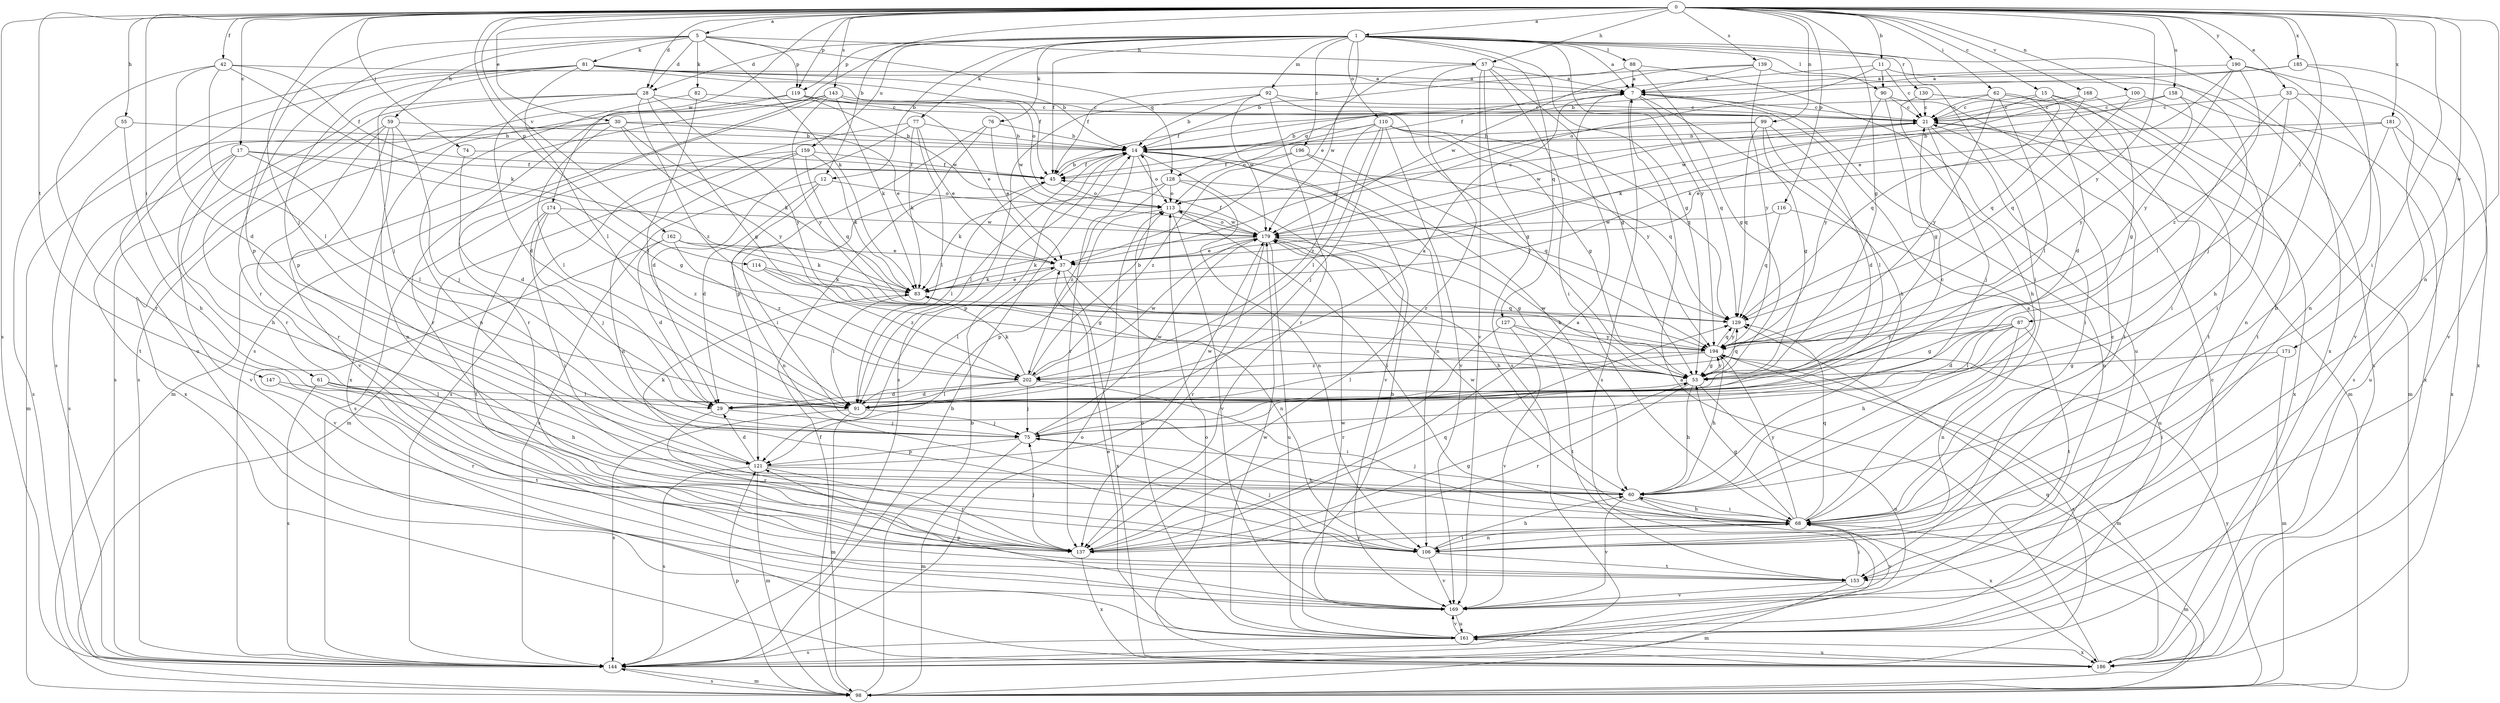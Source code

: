 strict digraph  {
0;
1;
5;
7;
11;
12;
14;
15;
17;
21;
28;
29;
30;
33;
37;
42;
45;
53;
55;
57;
59;
60;
61;
62;
68;
74;
75;
76;
77;
81;
82;
83;
87;
88;
90;
91;
92;
98;
99;
100;
106;
110;
113;
114;
116;
119;
121;
127;
128;
129;
130;
137;
139;
143;
144;
147;
153;
158;
159;
161;
162;
168;
169;
171;
174;
179;
181;
185;
186;
190;
194;
196;
202;
0 -> 1  [label=a];
0 -> 5  [label=a];
0 -> 11  [label=b];
0 -> 12  [label=b];
0 -> 15  [label=c];
0 -> 17  [label=c];
0 -> 28  [label=d];
0 -> 30  [label=e];
0 -> 33  [label=e];
0 -> 42  [label=f];
0 -> 53  [label=g];
0 -> 55  [label=h];
0 -> 57  [label=h];
0 -> 61  [label=i];
0 -> 62  [label=i];
0 -> 68  [label=i];
0 -> 74  [label=j];
0 -> 75  [label=j];
0 -> 87  [label=l];
0 -> 99  [label=n];
0 -> 100  [label=n];
0 -> 106  [label=n];
0 -> 114  [label=p];
0 -> 116  [label=p];
0 -> 119  [label=p];
0 -> 139  [label=s];
0 -> 143  [label=s];
0 -> 144  [label=s];
0 -> 147  [label=t];
0 -> 158  [label=u];
0 -> 162  [label=v];
0 -> 168  [label=v];
0 -> 171  [label=w];
0 -> 174  [label=w];
0 -> 181  [label=x];
0 -> 185  [label=x];
0 -> 190  [label=y];
0 -> 194  [label=y];
1 -> 7  [label=a];
1 -> 12  [label=b];
1 -> 28  [label=d];
1 -> 37  [label=e];
1 -> 45  [label=f];
1 -> 53  [label=g];
1 -> 68  [label=i];
1 -> 76  [label=k];
1 -> 77  [label=k];
1 -> 88  [label=l];
1 -> 90  [label=l];
1 -> 92  [label=m];
1 -> 110  [label=o];
1 -> 119  [label=p];
1 -> 127  [label=q];
1 -> 130  [label=r];
1 -> 144  [label=s];
1 -> 159  [label=u];
1 -> 186  [label=x];
1 -> 194  [label=y];
1 -> 196  [label=z];
5 -> 28  [label=d];
5 -> 57  [label=h];
5 -> 59  [label=h];
5 -> 81  [label=k];
5 -> 82  [label=k];
5 -> 83  [label=k];
5 -> 119  [label=p];
5 -> 121  [label=p];
5 -> 128  [label=q];
5 -> 137  [label=r];
7 -> 21  [label=c];
7 -> 60  [label=h];
7 -> 128  [label=q];
7 -> 129  [label=q];
7 -> 144  [label=s];
7 -> 161  [label=u];
11 -> 21  [label=c];
11 -> 45  [label=f];
11 -> 75  [label=j];
11 -> 90  [label=l];
11 -> 113  [label=o];
12 -> 29  [label=d];
12 -> 106  [label=n];
12 -> 113  [label=o];
12 -> 144  [label=s];
14 -> 45  [label=f];
14 -> 91  [label=l];
14 -> 106  [label=n];
14 -> 113  [label=o];
14 -> 121  [label=p];
14 -> 129  [label=q];
14 -> 137  [label=r];
14 -> 169  [label=v];
15 -> 21  [label=c];
15 -> 53  [label=g];
15 -> 129  [label=q];
15 -> 153  [label=t];
15 -> 179  [label=w];
17 -> 45  [label=f];
17 -> 53  [label=g];
17 -> 60  [label=h];
17 -> 91  [label=l];
17 -> 144  [label=s];
17 -> 169  [label=v];
21 -> 14  [label=b];
21 -> 68  [label=i];
21 -> 75  [label=j];
21 -> 179  [label=w];
21 -> 186  [label=x];
28 -> 21  [label=c];
28 -> 29  [label=d];
28 -> 53  [label=g];
28 -> 137  [label=r];
28 -> 144  [label=s];
28 -> 194  [label=y];
28 -> 202  [label=z];
29 -> 75  [label=j];
29 -> 137  [label=r];
30 -> 14  [label=b];
30 -> 37  [label=e];
30 -> 83  [label=k];
30 -> 91  [label=l];
30 -> 98  [label=m];
30 -> 153  [label=t];
30 -> 194  [label=y];
33 -> 21  [label=c];
33 -> 60  [label=h];
33 -> 91  [label=l];
33 -> 106  [label=n];
33 -> 144  [label=s];
37 -> 83  [label=k];
37 -> 91  [label=l];
37 -> 106  [label=n];
37 -> 186  [label=x];
42 -> 7  [label=a];
42 -> 29  [label=d];
42 -> 45  [label=f];
42 -> 83  [label=k];
42 -> 91  [label=l];
42 -> 137  [label=r];
45 -> 14  [label=b];
45 -> 91  [label=l];
45 -> 113  [label=o];
53 -> 29  [label=d];
53 -> 60  [label=h];
53 -> 129  [label=q];
53 -> 137  [label=r];
53 -> 161  [label=u];
53 -> 179  [label=w];
53 -> 194  [label=y];
55 -> 14  [label=b];
55 -> 60  [label=h];
55 -> 144  [label=s];
57 -> 7  [label=a];
57 -> 53  [label=g];
57 -> 68  [label=i];
57 -> 137  [label=r];
57 -> 144  [label=s];
57 -> 169  [label=v];
57 -> 179  [label=w];
59 -> 14  [label=b];
59 -> 75  [label=j];
59 -> 106  [label=n];
59 -> 137  [label=r];
59 -> 169  [label=v];
59 -> 186  [label=x];
60 -> 68  [label=i];
60 -> 75  [label=j];
60 -> 169  [label=v];
60 -> 186  [label=x];
61 -> 60  [label=h];
61 -> 91  [label=l];
61 -> 144  [label=s];
61 -> 153  [label=t];
62 -> 21  [label=c];
62 -> 29  [label=d];
62 -> 45  [label=f];
62 -> 68  [label=i];
62 -> 91  [label=l];
62 -> 153  [label=t];
62 -> 194  [label=y];
68 -> 7  [label=a];
68 -> 53  [label=g];
68 -> 60  [label=h];
68 -> 98  [label=m];
68 -> 106  [label=n];
68 -> 129  [label=q];
68 -> 137  [label=r];
68 -> 169  [label=v];
68 -> 179  [label=w];
68 -> 194  [label=y];
74 -> 29  [label=d];
74 -> 45  [label=f];
75 -> 21  [label=c];
75 -> 98  [label=m];
75 -> 121  [label=p];
75 -> 179  [label=w];
76 -> 14  [label=b];
76 -> 37  [label=e];
76 -> 68  [label=i];
76 -> 121  [label=p];
77 -> 14  [label=b];
77 -> 29  [label=d];
77 -> 37  [label=e];
77 -> 83  [label=k];
77 -> 91  [label=l];
77 -> 144  [label=s];
81 -> 7  [label=a];
81 -> 14  [label=b];
81 -> 45  [label=f];
81 -> 75  [label=j];
81 -> 91  [label=l];
81 -> 113  [label=o];
81 -> 121  [label=p];
81 -> 144  [label=s];
81 -> 161  [label=u];
82 -> 21  [label=c];
82 -> 91  [label=l];
82 -> 106  [label=n];
83 -> 37  [label=e];
83 -> 91  [label=l];
83 -> 129  [label=q];
87 -> 29  [label=d];
87 -> 53  [label=g];
87 -> 60  [label=h];
87 -> 91  [label=l];
87 -> 106  [label=n];
87 -> 153  [label=t];
87 -> 194  [label=y];
88 -> 7  [label=a];
88 -> 45  [label=f];
88 -> 53  [label=g];
88 -> 161  [label=u];
90 -> 21  [label=c];
90 -> 53  [label=g];
90 -> 153  [label=t];
90 -> 194  [label=y];
91 -> 7  [label=a];
91 -> 75  [label=j];
91 -> 98  [label=m];
91 -> 144  [label=s];
92 -> 14  [label=b];
92 -> 21  [label=c];
92 -> 53  [label=g];
92 -> 137  [label=r];
92 -> 144  [label=s];
92 -> 179  [label=w];
98 -> 14  [label=b];
98 -> 45  [label=f];
98 -> 121  [label=p];
98 -> 144  [label=s];
98 -> 194  [label=y];
99 -> 14  [label=b];
99 -> 29  [label=d];
99 -> 37  [label=e];
99 -> 53  [label=g];
99 -> 91  [label=l];
99 -> 129  [label=q];
100 -> 21  [label=c];
100 -> 68  [label=i];
100 -> 129  [label=q];
106 -> 21  [label=c];
106 -> 60  [label=h];
106 -> 75  [label=j];
106 -> 153  [label=t];
106 -> 169  [label=v];
110 -> 14  [label=b];
110 -> 53  [label=g];
110 -> 75  [label=j];
110 -> 91  [label=l];
110 -> 113  [label=o];
110 -> 129  [label=q];
110 -> 169  [label=v];
110 -> 194  [label=y];
110 -> 202  [label=z];
113 -> 21  [label=c];
113 -> 68  [label=i];
113 -> 121  [label=p];
113 -> 169  [label=v];
113 -> 179  [label=w];
114 -> 53  [label=g];
114 -> 83  [label=k];
114 -> 202  [label=z];
116 -> 129  [label=q];
116 -> 161  [label=u];
116 -> 179  [label=w];
119 -> 21  [label=c];
119 -> 37  [label=e];
119 -> 137  [label=r];
119 -> 144  [label=s];
119 -> 179  [label=w];
121 -> 29  [label=d];
121 -> 60  [label=h];
121 -> 83  [label=k];
121 -> 98  [label=m];
121 -> 137  [label=r];
121 -> 144  [label=s];
121 -> 179  [label=w];
127 -> 137  [label=r];
127 -> 153  [label=t];
127 -> 169  [label=v];
127 -> 194  [label=y];
128 -> 83  [label=k];
128 -> 106  [label=n];
128 -> 113  [label=o];
128 -> 129  [label=q];
128 -> 202  [label=z];
129 -> 194  [label=y];
130 -> 21  [label=c];
130 -> 60  [label=h];
130 -> 98  [label=m];
137 -> 7  [label=a];
137 -> 53  [label=g];
137 -> 68  [label=i];
137 -> 75  [label=j];
137 -> 129  [label=q];
137 -> 186  [label=x];
139 -> 7  [label=a];
139 -> 14  [label=b];
139 -> 179  [label=w];
139 -> 186  [label=x];
139 -> 194  [label=y];
143 -> 21  [label=c];
143 -> 83  [label=k];
143 -> 98  [label=m];
143 -> 137  [label=r];
143 -> 179  [label=w];
143 -> 186  [label=x];
143 -> 194  [label=y];
144 -> 14  [label=b];
144 -> 98  [label=m];
144 -> 113  [label=o];
147 -> 91  [label=l];
147 -> 137  [label=r];
153 -> 68  [label=i];
153 -> 98  [label=m];
153 -> 169  [label=v];
158 -> 21  [label=c];
158 -> 83  [label=k];
158 -> 186  [label=x];
158 -> 194  [label=y];
159 -> 45  [label=f];
159 -> 83  [label=k];
159 -> 98  [label=m];
159 -> 106  [label=n];
159 -> 129  [label=q];
159 -> 144  [label=s];
161 -> 14  [label=b];
161 -> 21  [label=c];
161 -> 37  [label=e];
161 -> 113  [label=o];
161 -> 144  [label=s];
161 -> 169  [label=v];
161 -> 179  [label=w];
161 -> 186  [label=x];
162 -> 29  [label=d];
162 -> 37  [label=e];
162 -> 83  [label=k];
162 -> 169  [label=v];
162 -> 202  [label=z];
168 -> 21  [label=c];
168 -> 83  [label=k];
168 -> 98  [label=m];
168 -> 129  [label=q];
169 -> 121  [label=p];
169 -> 161  [label=u];
169 -> 179  [label=w];
171 -> 53  [label=g];
171 -> 68  [label=i];
171 -> 98  [label=m];
174 -> 68  [label=i];
174 -> 75  [label=j];
174 -> 153  [label=t];
174 -> 179  [label=w];
174 -> 202  [label=z];
179 -> 37  [label=e];
179 -> 45  [label=f];
179 -> 53  [label=g];
179 -> 60  [label=h];
179 -> 83  [label=k];
179 -> 113  [label=o];
179 -> 137  [label=r];
179 -> 161  [label=u];
181 -> 14  [label=b];
181 -> 37  [label=e];
181 -> 60  [label=h];
181 -> 161  [label=u];
181 -> 186  [label=x];
185 -> 7  [label=a];
185 -> 14  [label=b];
185 -> 106  [label=n];
185 -> 169  [label=v];
186 -> 7  [label=a];
186 -> 113  [label=o];
186 -> 129  [label=q];
186 -> 161  [label=u];
190 -> 7  [label=a];
190 -> 37  [label=e];
190 -> 169  [label=v];
190 -> 186  [label=x];
190 -> 194  [label=y];
190 -> 202  [label=z];
194 -> 53  [label=g];
194 -> 60  [label=h];
194 -> 91  [label=l];
194 -> 98  [label=m];
194 -> 129  [label=q];
194 -> 144  [label=s];
194 -> 202  [label=z];
196 -> 45  [label=f];
196 -> 60  [label=h];
196 -> 194  [label=y];
196 -> 202  [label=z];
202 -> 14  [label=b];
202 -> 29  [label=d];
202 -> 68  [label=i];
202 -> 75  [label=j];
202 -> 83  [label=k];
202 -> 91  [label=l];
202 -> 179  [label=w];
}
